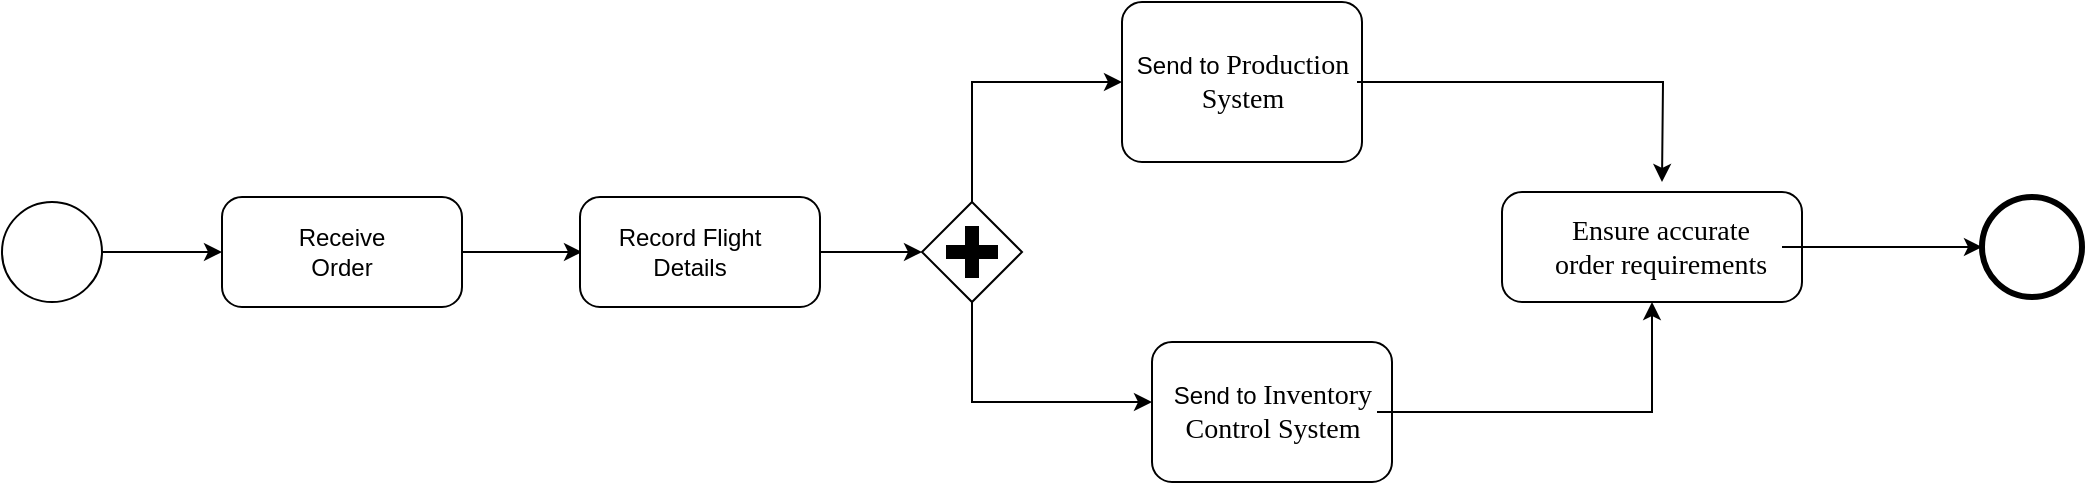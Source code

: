 <mxfile version="25.0.3">
  <diagram name="第 1 页" id="kunoE562ZuYw9vsu3_-h">
    <mxGraphModel dx="1221" dy="1894" grid="1" gridSize="10" guides="1" tooltips="1" connect="1" arrows="1" fold="1" page="1" pageScale="1" pageWidth="827" pageHeight="1169" math="0" shadow="0">
      <root>
        <mxCell id="0" />
        <mxCell id="1" parent="0" />
        <mxCell id="fXp9aWVOsmLKfyarqgo--42" value="" style="points=[[0.145,0.145,0],[0.5,0,0],[0.855,0.145,0],[1,0.5,0],[0.855,0.855,0],[0.5,1,0],[0.145,0.855,0],[0,0.5,0]];shape=mxgraph.bpmn.event;html=1;verticalLabelPosition=bottom;labelBackgroundColor=#ffffff;verticalAlign=top;align=center;perimeter=ellipsePerimeter;outlineConnect=0;aspect=fixed;outline=standard;symbol=general;" vertex="1" parent="1">
          <mxGeometry x="80" y="40" width="50" height="50" as="geometry" />
        </mxCell>
        <mxCell id="fXp9aWVOsmLKfyarqgo--43" value="" style="points=[[0.145,0.145,0],[0.5,0,0],[0.855,0.145,0],[1,0.5,0],[0.855,0.855,0],[0.5,1,0],[0.145,0.855,0],[0,0.5,0]];shape=mxgraph.bpmn.event;html=1;verticalLabelPosition=bottom;labelBackgroundColor=#ffffff;verticalAlign=top;align=center;perimeter=ellipsePerimeter;outlineConnect=0;aspect=fixed;outline=standard;symbol=general;strokeWidth=3;" vertex="1" parent="1">
          <mxGeometry x="1070" y="37.5" width="50" height="50" as="geometry" />
        </mxCell>
        <mxCell id="fXp9aWVOsmLKfyarqgo--52" style="edgeStyle=orthogonalEdgeStyle;rounded=0;orthogonalLoop=1;jettySize=auto;html=1;" edge="1" parent="1" source="fXp9aWVOsmLKfyarqgo--45">
          <mxGeometry relative="1" as="geometry">
            <mxPoint x="370" y="65" as="targetPoint" />
          </mxGeometry>
        </mxCell>
        <mxCell id="fXp9aWVOsmLKfyarqgo--45" value="" style="points=[[0.25,0,0],[0.5,0,0],[0.75,0,0],[1,0.25,0],[1,0.5,0],[1,0.75,0],[0.75,1,0],[0.5,1,0],[0.25,1,0],[0,0.75,0],[0,0.5,0],[0,0.25,0]];shape=mxgraph.bpmn.task;whiteSpace=wrap;rectStyle=rounded;size=10;html=1;container=1;expand=0;collapsible=0;taskMarker=abstract;" vertex="1" parent="1">
          <mxGeometry x="190" y="37.5" width="120" height="55" as="geometry" />
        </mxCell>
        <mxCell id="fXp9aWVOsmLKfyarqgo--47" value="Receive Order" style="text;html=1;align=center;verticalAlign=middle;whiteSpace=wrap;rounded=0;" vertex="1" parent="fXp9aWVOsmLKfyarqgo--45">
          <mxGeometry x="30" y="12.5" width="60" height="30" as="geometry" />
        </mxCell>
        <mxCell id="fXp9aWVOsmLKfyarqgo--46" style="edgeStyle=orthogonalEdgeStyle;rounded=0;orthogonalLoop=1;jettySize=auto;html=1;entryX=0;entryY=0.5;entryDx=0;entryDy=0;entryPerimeter=0;" edge="1" parent="1" source="fXp9aWVOsmLKfyarqgo--42" target="fXp9aWVOsmLKfyarqgo--45">
          <mxGeometry relative="1" as="geometry" />
        </mxCell>
        <mxCell id="fXp9aWVOsmLKfyarqgo--59" style="edgeStyle=orthogonalEdgeStyle;rounded=0;orthogonalLoop=1;jettySize=auto;html=1;exitX=0.5;exitY=1;exitDx=0;exitDy=0;exitPerimeter=0;" edge="1" parent="1" source="fXp9aWVOsmLKfyarqgo--48">
          <mxGeometry relative="1" as="geometry">
            <mxPoint x="655" y="140" as="targetPoint" />
            <mxPoint x="590" y="90" as="sourcePoint" />
            <Array as="points">
              <mxPoint x="565" y="140" />
            </Array>
          </mxGeometry>
        </mxCell>
        <mxCell id="fXp9aWVOsmLKfyarqgo--48" value="" style="points=[[0.25,0.25,0],[0.5,0,0],[0.75,0.25,0],[1,0.5,0],[0.75,0.75,0],[0.5,1,0],[0.25,0.75,0],[0,0.5,0]];shape=mxgraph.bpmn.gateway2;html=1;verticalLabelPosition=bottom;labelBackgroundColor=#ffffff;verticalAlign=top;align=center;perimeter=rhombusPerimeter;outlineConnect=0;outline=none;symbol=none;gwType=parallel;" vertex="1" parent="1">
          <mxGeometry x="540" y="40" width="50" height="50" as="geometry" />
        </mxCell>
        <mxCell id="fXp9aWVOsmLKfyarqgo--49" value="" style="points=[[0.25,0,0],[0.5,0,0],[0.75,0,0],[1,0.25,0],[1,0.5,0],[1,0.75,0],[0.75,1,0],[0.5,1,0],[0.25,1,0],[0,0.75,0],[0,0.5,0],[0,0.25,0]];shape=mxgraph.bpmn.task;whiteSpace=wrap;rectStyle=rounded;size=10;html=1;container=1;expand=0;collapsible=0;taskMarker=abstract;" vertex="1" parent="1">
          <mxGeometry x="369" y="37.5" width="120" height="55" as="geometry" />
        </mxCell>
        <mxCell id="fXp9aWVOsmLKfyarqgo--50" value="Record Flight Details" style="text;html=1;align=center;verticalAlign=middle;whiteSpace=wrap;rounded=0;" vertex="1" parent="fXp9aWVOsmLKfyarqgo--49">
          <mxGeometry x="15" y="12.5" width="80" height="30" as="geometry" />
        </mxCell>
        <mxCell id="fXp9aWVOsmLKfyarqgo--53" style="edgeStyle=orthogonalEdgeStyle;rounded=0;orthogonalLoop=1;jettySize=auto;html=1;entryX=0;entryY=0.5;entryDx=0;entryDy=0;entryPerimeter=0;" edge="1" parent="1" source="fXp9aWVOsmLKfyarqgo--49" target="fXp9aWVOsmLKfyarqgo--48">
          <mxGeometry relative="1" as="geometry" />
        </mxCell>
        <mxCell id="fXp9aWVOsmLKfyarqgo--54" value="" style="points=[[0.25,0,0],[0.5,0,0],[0.75,0,0],[1,0.25,0],[1,0.5,0],[1,0.75,0],[0.75,1,0],[0.5,1,0],[0.25,1,0],[0,0.75,0],[0,0.5,0],[0,0.25,0]];shape=mxgraph.bpmn.task;whiteSpace=wrap;rectStyle=rounded;size=10;html=1;container=1;expand=0;collapsible=0;taskMarker=abstract;" vertex="1" parent="1">
          <mxGeometry x="640" y="-60" width="120" height="80" as="geometry" />
        </mxCell>
        <mxCell id="fXp9aWVOsmLKfyarqgo--62" style="edgeStyle=orthogonalEdgeStyle;rounded=0;orthogonalLoop=1;jettySize=auto;html=1;" edge="1" parent="fXp9aWVOsmLKfyarqgo--54" source="fXp9aWVOsmLKfyarqgo--55">
          <mxGeometry relative="1" as="geometry">
            <mxPoint x="270" y="90" as="targetPoint" />
          </mxGeometry>
        </mxCell>
        <mxCell id="fXp9aWVOsmLKfyarqgo--55" value="Send to&amp;nbsp;&lt;span style=&quot;font-family: Calibri; font-size: 10.5pt; background-color: initial;&quot;&gt;Production System&lt;/span&gt;" style="text;html=1;align=center;verticalAlign=middle;whiteSpace=wrap;rounded=0;" vertex="1" parent="fXp9aWVOsmLKfyarqgo--54">
          <mxGeometry x="2.5" y="18.18" width="115" height="43.64" as="geometry" />
        </mxCell>
        <mxCell id="fXp9aWVOsmLKfyarqgo--56" value="" style="points=[[0.25,0,0],[0.5,0,0],[0.75,0,0],[1,0.25,0],[1,0.5,0],[1,0.75,0],[0.75,1,0],[0.5,1,0],[0.25,1,0],[0,0.75,0],[0,0.5,0],[0,0.25,0]];shape=mxgraph.bpmn.task;whiteSpace=wrap;rectStyle=rounded;size=10;html=1;container=1;expand=0;collapsible=0;taskMarker=abstract;" vertex="1" parent="1">
          <mxGeometry x="655" y="110" width="120" height="70" as="geometry" />
        </mxCell>
        <mxCell id="fXp9aWVOsmLKfyarqgo--57" value="Send to&amp;nbsp;&lt;span style=&quot;font-family: Calibri; font-size: 10.5pt; background-color: initial;&quot;&gt;Inventory Control System&lt;/span&gt;" style="text;html=1;align=center;verticalAlign=middle;whiteSpace=wrap;rounded=0;" vertex="1" parent="fXp9aWVOsmLKfyarqgo--56">
          <mxGeometry x="7.5" y="15.91" width="105" height="38.18" as="geometry" />
        </mxCell>
        <mxCell id="fXp9aWVOsmLKfyarqgo--58" style="edgeStyle=orthogonalEdgeStyle;rounded=0;orthogonalLoop=1;jettySize=auto;html=1;exitX=0.5;exitY=0;exitDx=0;exitDy=0;exitPerimeter=0;entryX=0;entryY=0.5;entryDx=0;entryDy=0;entryPerimeter=0;" edge="1" parent="1" source="fXp9aWVOsmLKfyarqgo--48" target="fXp9aWVOsmLKfyarqgo--54">
          <mxGeometry relative="1" as="geometry" />
        </mxCell>
        <mxCell id="fXp9aWVOsmLKfyarqgo--60" value="" style="points=[[0.25,0,0],[0.5,0,0],[0.75,0,0],[1,0.25,0],[1,0.5,0],[1,0.75,0],[0.75,1,0],[0.5,1,0],[0.25,1,0],[0,0.75,0],[0,0.5,0],[0,0.25,0]];shape=mxgraph.bpmn.task;whiteSpace=wrap;rectStyle=rounded;size=10;html=1;container=1;expand=0;collapsible=0;taskMarker=abstract;" vertex="1" parent="1">
          <mxGeometry x="830" y="35" width="150" height="55" as="geometry" />
        </mxCell>
        <mxCell id="fXp9aWVOsmLKfyarqgo--61" value="&lt;p class=&quot;MsoNormal&quot;&gt;&lt;span style=&quot;mso-spacerun:&#39;yes&#39;;font-family:Calibri;mso-fareast-font-family:宋体;&lt;br/&gt;mso-bidi-font-family:&#39;Times New Roman&#39;;font-size:10.5pt;mso-font-kerning:1.0pt;&quot;&gt;Ensure accurate order requirements&lt;/span&gt;&lt;/p&gt;" style="text;html=1;align=center;verticalAlign=middle;whiteSpace=wrap;rounded=0;" vertex="1" parent="fXp9aWVOsmLKfyarqgo--60">
          <mxGeometry x="18.75" y="12.5" width="121.25" height="30" as="geometry" />
        </mxCell>
        <mxCell id="fXp9aWVOsmLKfyarqgo--63" style="edgeStyle=orthogonalEdgeStyle;rounded=0;orthogonalLoop=1;jettySize=auto;html=1;entryX=0.5;entryY=1;entryDx=0;entryDy=0;entryPerimeter=0;" edge="1" parent="1" source="fXp9aWVOsmLKfyarqgo--57" target="fXp9aWVOsmLKfyarqgo--60">
          <mxGeometry relative="1" as="geometry">
            <mxPoint x="910" y="100" as="targetPoint" />
          </mxGeometry>
        </mxCell>
        <mxCell id="fXp9aWVOsmLKfyarqgo--64" style="edgeStyle=orthogonalEdgeStyle;rounded=0;orthogonalLoop=1;jettySize=auto;html=1;entryX=0;entryY=0.5;entryDx=0;entryDy=0;entryPerimeter=0;" edge="1" parent="1" source="fXp9aWVOsmLKfyarqgo--61" target="fXp9aWVOsmLKfyarqgo--43">
          <mxGeometry relative="1" as="geometry" />
        </mxCell>
      </root>
    </mxGraphModel>
  </diagram>
</mxfile>
